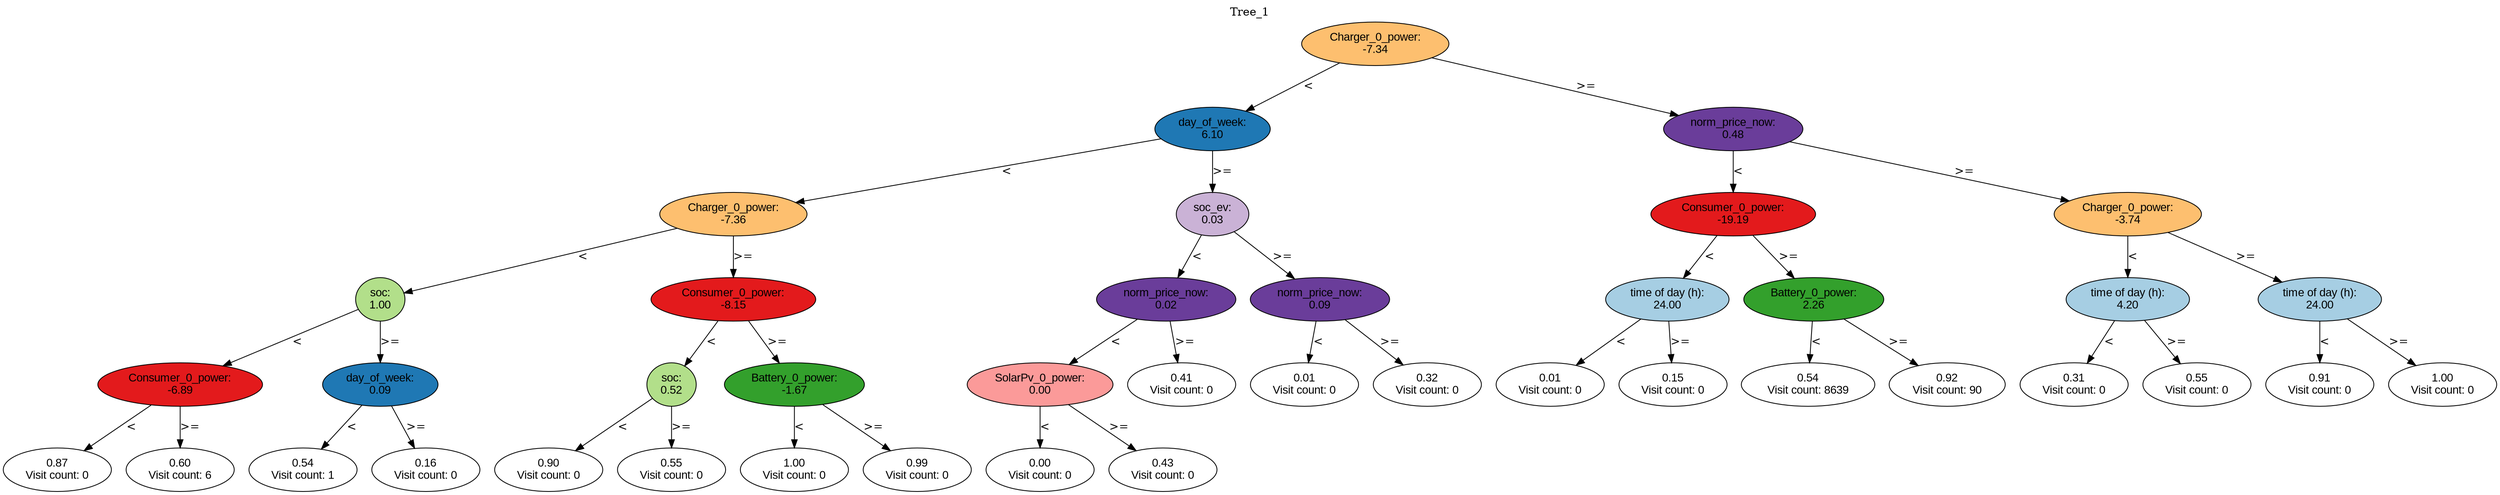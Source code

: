 digraph BST {
    node [fontname="Arial" style=filled colorscheme=paired12];
    0 [ label = "Charger_0_power:
-7.34" fillcolor=7];
    1 [ label = "day_of_week:
6.10" fillcolor=2];
    2 [ label = "Charger_0_power:
-7.36" fillcolor=7];
    3 [ label = "soc:
1.00" fillcolor=3];
    4 [ label = "Consumer_0_power:
-6.89" fillcolor=6];
    5 [ label = "0.87
Visit count: 0" fillcolor=white];
    6 [ label = "0.60
Visit count: 6" fillcolor=white];
    7 [ label = "day_of_week:
0.09" fillcolor=2];
    8 [ label = "0.54
Visit count: 1" fillcolor=white];
    9 [ label = "0.16
Visit count: 0" fillcolor=white];
    10 [ label = "Consumer_0_power:
-8.15" fillcolor=6];
    11 [ label = "soc:
0.52" fillcolor=3];
    12 [ label = "0.90
Visit count: 0" fillcolor=white];
    13 [ label = "0.55
Visit count: 0" fillcolor=white];
    14 [ label = "Battery_0_power:
-1.67" fillcolor=4];
    15 [ label = "1.00
Visit count: 0" fillcolor=white];
    16 [ label = "0.99
Visit count: 0" fillcolor=white];
    17 [ label = "soc_ev:
0.03" fillcolor=9];
    18 [ label = "norm_price_now:
0.02" fillcolor=10];
    19 [ label = "SolarPv_0_power:
0.00" fillcolor=5];
    20 [ label = "0.00
Visit count: 0" fillcolor=white];
    21 [ label = "0.43
Visit count: 0" fillcolor=white];
    22 [ label = "0.41
Visit count: 0" fillcolor=white];
    23 [ label = "norm_price_now:
0.09" fillcolor=10];
    24 [ label = "0.01
Visit count: 0" fillcolor=white];
    25 [ label = "0.32
Visit count: 0" fillcolor=white];
    26 [ label = "norm_price_now:
0.48" fillcolor=10];
    27 [ label = "Consumer_0_power:
-19.19" fillcolor=6];
    28 [ label = "time of day (h):
24.00" fillcolor=1];
    29 [ label = "0.01
Visit count: 0" fillcolor=white];
    30 [ label = "0.15
Visit count: 0" fillcolor=white];
    31 [ label = "Battery_0_power:
2.26" fillcolor=4];
    32 [ label = "0.54
Visit count: 8639" fillcolor=white];
    33 [ label = "0.92
Visit count: 90" fillcolor=white];
    34 [ label = "Charger_0_power:
-3.74" fillcolor=7];
    35 [ label = "time of day (h):
4.20" fillcolor=1];
    36 [ label = "0.31
Visit count: 0" fillcolor=white];
    37 [ label = "0.55
Visit count: 0" fillcolor=white];
    38 [ label = "time of day (h):
24.00" fillcolor=1];
    39 [ label = "0.91
Visit count: 0" fillcolor=white];
    40 [ label = "1.00
Visit count: 0" fillcolor=white];

    0  -> 1[ label = "<"];
    0  -> 26[ label = ">="];
    1  -> 2[ label = "<"];
    1  -> 17[ label = ">="];
    2  -> 3[ label = "<"];
    2  -> 10[ label = ">="];
    3  -> 4[ label = "<"];
    3  -> 7[ label = ">="];
    4  -> 5[ label = "<"];
    4  -> 6[ label = ">="];
    7  -> 8[ label = "<"];
    7  -> 9[ label = ">="];
    10  -> 11[ label = "<"];
    10  -> 14[ label = ">="];
    11  -> 12[ label = "<"];
    11  -> 13[ label = ">="];
    14  -> 15[ label = "<"];
    14  -> 16[ label = ">="];
    17  -> 18[ label = "<"];
    17  -> 23[ label = ">="];
    18  -> 19[ label = "<"];
    18  -> 22[ label = ">="];
    19  -> 20[ label = "<"];
    19  -> 21[ label = ">="];
    23  -> 24[ label = "<"];
    23  -> 25[ label = ">="];
    26  -> 27[ label = "<"];
    26  -> 34[ label = ">="];
    27  -> 28[ label = "<"];
    27  -> 31[ label = ">="];
    28  -> 29[ label = "<"];
    28  -> 30[ label = ">="];
    31  -> 32[ label = "<"];
    31  -> 33[ label = ">="];
    34  -> 35[ label = "<"];
    34  -> 38[ label = ">="];
    35  -> 36[ label = "<"];
    35  -> 37[ label = ">="];
    38  -> 39[ label = "<"];
    38  -> 40[ label = ">="];

    labelloc="t";
    label="Tree_1";
}